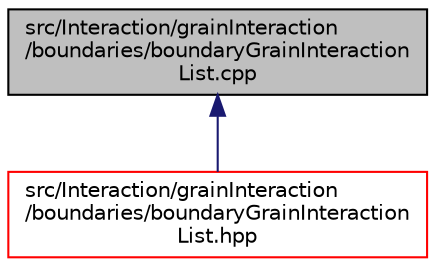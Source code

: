 digraph "src/Interaction/grainInteraction/boundaries/boundaryGrainInteractionList.cpp"
{
 // LATEX_PDF_SIZE
  edge [fontname="Helvetica",fontsize="10",labelfontname="Helvetica",labelfontsize="10"];
  node [fontname="Helvetica",fontsize="10",shape=record];
  Node1 [label="src/Interaction/grainInteraction\l/boundaries/boundaryGrainInteraction\lList.cpp",height=0.2,width=0.4,color="black", fillcolor="grey75", style="filled", fontcolor="black",tooltip=" "];
  Node1 -> Node2 [dir="back",color="midnightblue",fontsize="10",style="solid",fontname="Helvetica"];
  Node2 [label="src/Interaction/grainInteraction\l/boundaries/boundaryGrainInteraction\lList.hpp",height=0.2,width=0.4,color="red", fillcolor="white", style="filled",URL="$boundaryGrainInteractionList_8hpp.html",tooltip=" "];
}
